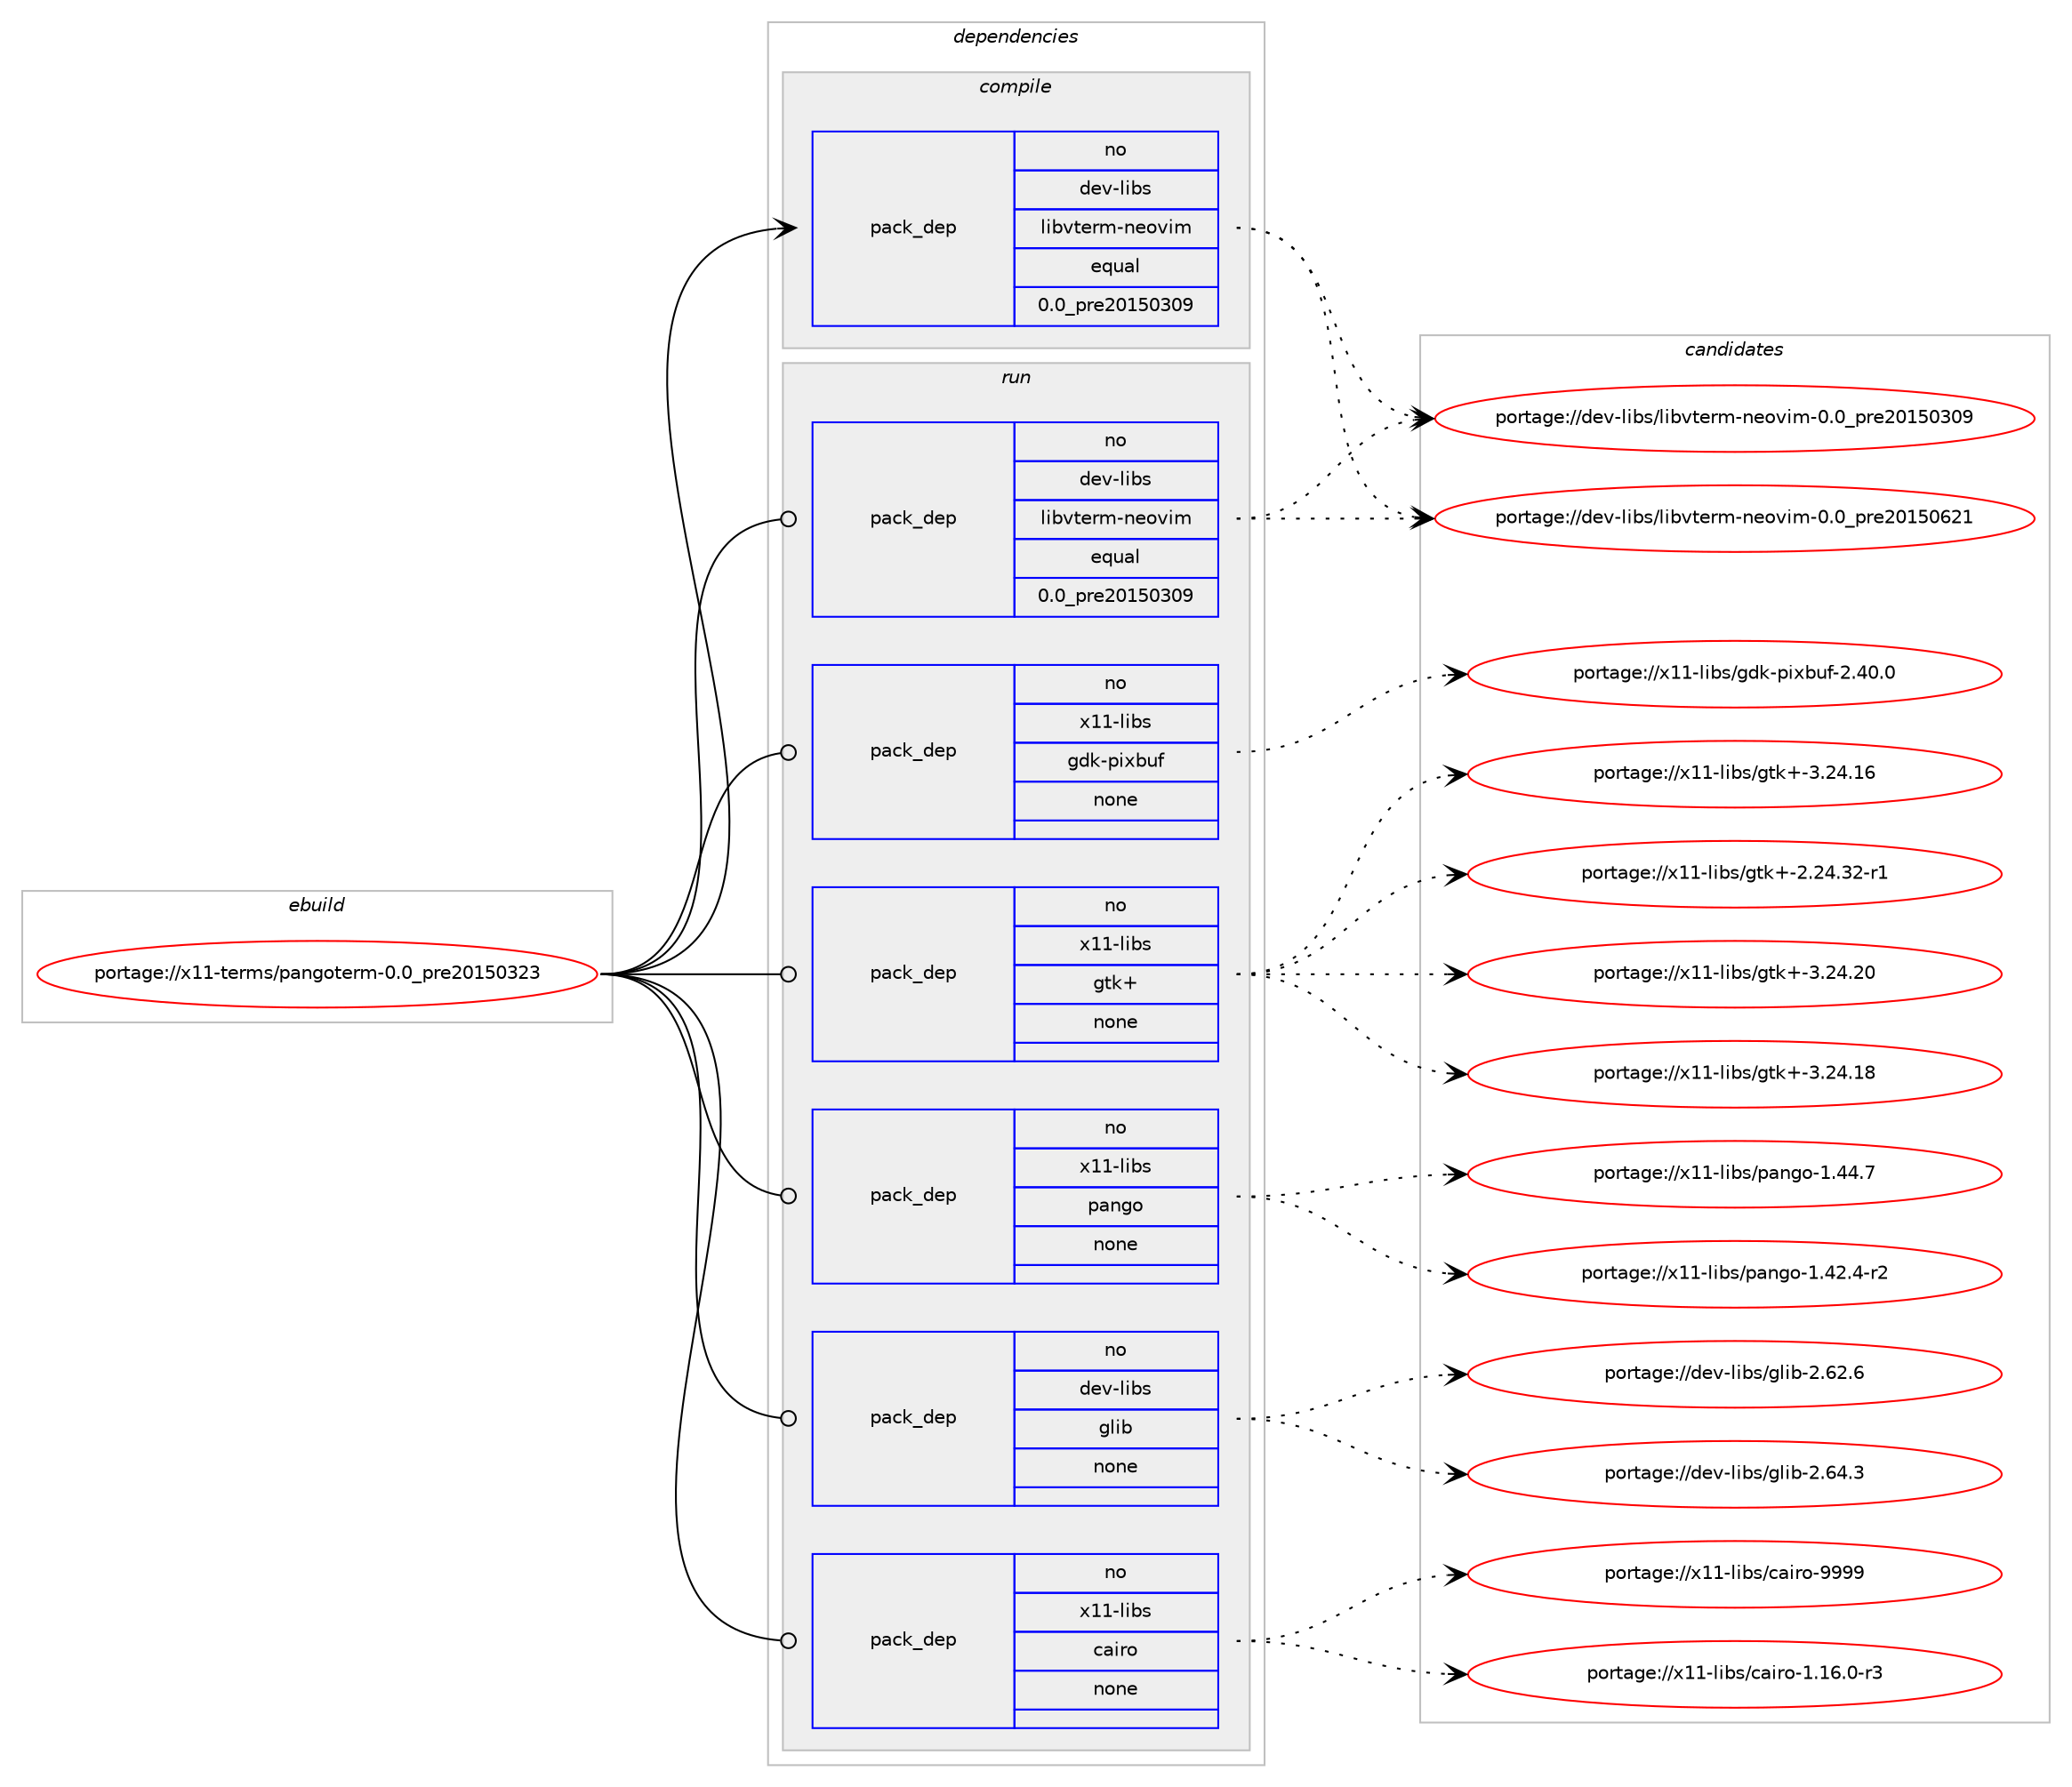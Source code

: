 digraph prolog {

# *************
# Graph options
# *************

newrank=true;
concentrate=true;
compound=true;
graph [rankdir=LR,fontname=Helvetica,fontsize=10,ranksep=1.5];#, ranksep=2.5, nodesep=0.2];
edge  [arrowhead=vee];
node  [fontname=Helvetica,fontsize=10];

# **********
# The ebuild
# **********

subgraph cluster_leftcol {
color=gray;
rank=same;
label=<<i>ebuild</i>>;
id [label="portage://x11-terms/pangoterm-0.0_pre20150323", color=red, width=4, href="../x11-terms/pangoterm-0.0_pre20150323.svg"];
}

# ****************
# The dependencies
# ****************

subgraph cluster_midcol {
color=gray;
label=<<i>dependencies</i>>;
subgraph cluster_compile {
fillcolor="#eeeeee";
style=filled;
label=<<i>compile</i>>;
subgraph pack831 {
dependency989 [label=<<TABLE BORDER="0" CELLBORDER="1" CELLSPACING="0" CELLPADDING="4" WIDTH="220"><TR><TD ROWSPAN="6" CELLPADDING="30">pack_dep</TD></TR><TR><TD WIDTH="110">no</TD></TR><TR><TD>dev-libs</TD></TR><TR><TD>libvterm-neovim</TD></TR><TR><TD>equal</TD></TR><TR><TD>0.0_pre20150309</TD></TR></TABLE>>, shape=none, color=blue];
}
id:e -> dependency989:w [weight=20,style="solid",arrowhead="vee"];
}
subgraph cluster_compileandrun {
fillcolor="#eeeeee";
style=filled;
label=<<i>compile and run</i>>;
}
subgraph cluster_run {
fillcolor="#eeeeee";
style=filled;
label=<<i>run</i>>;
subgraph pack832 {
dependency990 [label=<<TABLE BORDER="0" CELLBORDER="1" CELLSPACING="0" CELLPADDING="4" WIDTH="220"><TR><TD ROWSPAN="6" CELLPADDING="30">pack_dep</TD></TR><TR><TD WIDTH="110">no</TD></TR><TR><TD>dev-libs</TD></TR><TR><TD>glib</TD></TR><TR><TD>none</TD></TR><TR><TD></TD></TR></TABLE>>, shape=none, color=blue];
}
id:e -> dependency990:w [weight=20,style="solid",arrowhead="odot"];
subgraph pack833 {
dependency991 [label=<<TABLE BORDER="0" CELLBORDER="1" CELLSPACING="0" CELLPADDING="4" WIDTH="220"><TR><TD ROWSPAN="6" CELLPADDING="30">pack_dep</TD></TR><TR><TD WIDTH="110">no</TD></TR><TR><TD>dev-libs</TD></TR><TR><TD>libvterm-neovim</TD></TR><TR><TD>equal</TD></TR><TR><TD>0.0_pre20150309</TD></TR></TABLE>>, shape=none, color=blue];
}
id:e -> dependency991:w [weight=20,style="solid",arrowhead="odot"];
subgraph pack834 {
dependency992 [label=<<TABLE BORDER="0" CELLBORDER="1" CELLSPACING="0" CELLPADDING="4" WIDTH="220"><TR><TD ROWSPAN="6" CELLPADDING="30">pack_dep</TD></TR><TR><TD WIDTH="110">no</TD></TR><TR><TD>x11-libs</TD></TR><TR><TD>cairo</TD></TR><TR><TD>none</TD></TR><TR><TD></TD></TR></TABLE>>, shape=none, color=blue];
}
id:e -> dependency992:w [weight=20,style="solid",arrowhead="odot"];
subgraph pack835 {
dependency993 [label=<<TABLE BORDER="0" CELLBORDER="1" CELLSPACING="0" CELLPADDING="4" WIDTH="220"><TR><TD ROWSPAN="6" CELLPADDING="30">pack_dep</TD></TR><TR><TD WIDTH="110">no</TD></TR><TR><TD>x11-libs</TD></TR><TR><TD>gdk-pixbuf</TD></TR><TR><TD>none</TD></TR><TR><TD></TD></TR></TABLE>>, shape=none, color=blue];
}
id:e -> dependency993:w [weight=20,style="solid",arrowhead="odot"];
subgraph pack836 {
dependency994 [label=<<TABLE BORDER="0" CELLBORDER="1" CELLSPACING="0" CELLPADDING="4" WIDTH="220"><TR><TD ROWSPAN="6" CELLPADDING="30">pack_dep</TD></TR><TR><TD WIDTH="110">no</TD></TR><TR><TD>x11-libs</TD></TR><TR><TD>gtk+</TD></TR><TR><TD>none</TD></TR><TR><TD></TD></TR></TABLE>>, shape=none, color=blue];
}
id:e -> dependency994:w [weight=20,style="solid",arrowhead="odot"];
subgraph pack837 {
dependency995 [label=<<TABLE BORDER="0" CELLBORDER="1" CELLSPACING="0" CELLPADDING="4" WIDTH="220"><TR><TD ROWSPAN="6" CELLPADDING="30">pack_dep</TD></TR><TR><TD WIDTH="110">no</TD></TR><TR><TD>x11-libs</TD></TR><TR><TD>pango</TD></TR><TR><TD>none</TD></TR><TR><TD></TD></TR></TABLE>>, shape=none, color=blue];
}
id:e -> dependency995:w [weight=20,style="solid",arrowhead="odot"];
}
}

# **************
# The candidates
# **************

subgraph cluster_choices {
rank=same;
color=gray;
label=<<i>candidates</i>>;

subgraph choice831 {
color=black;
nodesep=1;
choice100101118451081059811547108105981181161011141094511010111111810510945484648951121141015048495348545049 [label="portage://dev-libs/libvterm-neovim-0.0_pre20150621", color=red, width=4,href="../dev-libs/libvterm-neovim-0.0_pre20150621.svg"];
choice100101118451081059811547108105981181161011141094511010111111810510945484648951121141015048495348514857 [label="portage://dev-libs/libvterm-neovim-0.0_pre20150309", color=red, width=4,href="../dev-libs/libvterm-neovim-0.0_pre20150309.svg"];
dependency989:e -> choice100101118451081059811547108105981181161011141094511010111111810510945484648951121141015048495348545049:w [style=dotted,weight="100"];
dependency989:e -> choice100101118451081059811547108105981181161011141094511010111111810510945484648951121141015048495348514857:w [style=dotted,weight="100"];
}
subgraph choice832 {
color=black;
nodesep=1;
choice1001011184510810598115471031081059845504654524651 [label="portage://dev-libs/glib-2.64.3", color=red, width=4,href="../dev-libs/glib-2.64.3.svg"];
choice1001011184510810598115471031081059845504654504654 [label="portage://dev-libs/glib-2.62.6", color=red, width=4,href="../dev-libs/glib-2.62.6.svg"];
dependency990:e -> choice1001011184510810598115471031081059845504654524651:w [style=dotted,weight="100"];
dependency990:e -> choice1001011184510810598115471031081059845504654504654:w [style=dotted,weight="100"];
}
subgraph choice833 {
color=black;
nodesep=1;
choice100101118451081059811547108105981181161011141094511010111111810510945484648951121141015048495348545049 [label="portage://dev-libs/libvterm-neovim-0.0_pre20150621", color=red, width=4,href="../dev-libs/libvterm-neovim-0.0_pre20150621.svg"];
choice100101118451081059811547108105981181161011141094511010111111810510945484648951121141015048495348514857 [label="portage://dev-libs/libvterm-neovim-0.0_pre20150309", color=red, width=4,href="../dev-libs/libvterm-neovim-0.0_pre20150309.svg"];
dependency991:e -> choice100101118451081059811547108105981181161011141094511010111111810510945484648951121141015048495348545049:w [style=dotted,weight="100"];
dependency991:e -> choice100101118451081059811547108105981181161011141094511010111111810510945484648951121141015048495348514857:w [style=dotted,weight="100"];
}
subgraph choice834 {
color=black;
nodesep=1;
choice120494945108105981154799971051141114557575757 [label="portage://x11-libs/cairo-9999", color=red, width=4,href="../x11-libs/cairo-9999.svg"];
choice12049494510810598115479997105114111454946495446484511451 [label="portage://x11-libs/cairo-1.16.0-r3", color=red, width=4,href="../x11-libs/cairo-1.16.0-r3.svg"];
dependency992:e -> choice120494945108105981154799971051141114557575757:w [style=dotted,weight="100"];
dependency992:e -> choice12049494510810598115479997105114111454946495446484511451:w [style=dotted,weight="100"];
}
subgraph choice835 {
color=black;
nodesep=1;
choice1204949451081059811547103100107451121051209811710245504652484648 [label="portage://x11-libs/gdk-pixbuf-2.40.0", color=red, width=4,href="../x11-libs/gdk-pixbuf-2.40.0.svg"];
dependency993:e -> choice1204949451081059811547103100107451121051209811710245504652484648:w [style=dotted,weight="100"];
}
subgraph choice836 {
color=black;
nodesep=1;
choice1204949451081059811547103116107434551465052465048 [label="portage://x11-libs/gtk+-3.24.20", color=red, width=4,href="../x11-libs/gtk+-3.24.20.svg"];
choice1204949451081059811547103116107434551465052464956 [label="portage://x11-libs/gtk+-3.24.18", color=red, width=4,href="../x11-libs/gtk+-3.24.18.svg"];
choice1204949451081059811547103116107434551465052464954 [label="portage://x11-libs/gtk+-3.24.16", color=red, width=4,href="../x11-libs/gtk+-3.24.16.svg"];
choice12049494510810598115471031161074345504650524651504511449 [label="portage://x11-libs/gtk+-2.24.32-r1", color=red, width=4,href="../x11-libs/gtk+-2.24.32-r1.svg"];
dependency994:e -> choice1204949451081059811547103116107434551465052465048:w [style=dotted,weight="100"];
dependency994:e -> choice1204949451081059811547103116107434551465052464956:w [style=dotted,weight="100"];
dependency994:e -> choice1204949451081059811547103116107434551465052464954:w [style=dotted,weight="100"];
dependency994:e -> choice12049494510810598115471031161074345504650524651504511449:w [style=dotted,weight="100"];
}
subgraph choice837 {
color=black;
nodesep=1;
choice12049494510810598115471129711010311145494652524655 [label="portage://x11-libs/pango-1.44.7", color=red, width=4,href="../x11-libs/pango-1.44.7.svg"];
choice120494945108105981154711297110103111454946525046524511450 [label="portage://x11-libs/pango-1.42.4-r2", color=red, width=4,href="../x11-libs/pango-1.42.4-r2.svg"];
dependency995:e -> choice12049494510810598115471129711010311145494652524655:w [style=dotted,weight="100"];
dependency995:e -> choice120494945108105981154711297110103111454946525046524511450:w [style=dotted,weight="100"];
}
}

}
